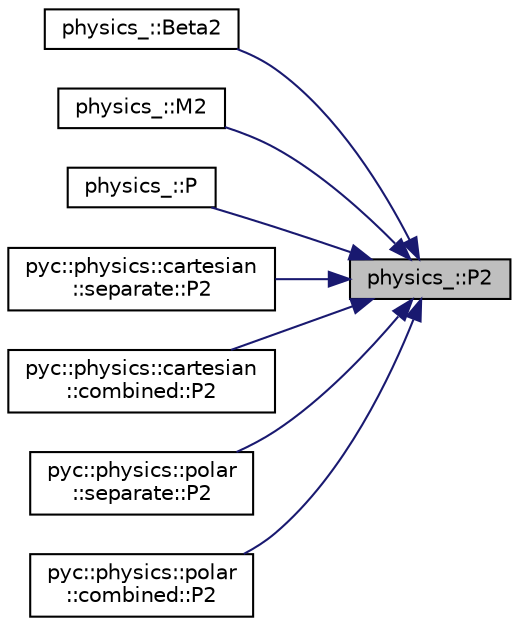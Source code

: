 digraph "physics_::P2"
{
 // INTERACTIVE_SVG=YES
 // LATEX_PDF_SIZE
  edge [fontname="Helvetica",fontsize="10",labelfontname="Helvetica",labelfontsize="10"];
  node [fontname="Helvetica",fontsize="10",shape=record];
  rankdir="RL";
  Node1 [label="physics_::P2",height=0.2,width=0.4,color="black", fillcolor="grey75", style="filled", fontcolor="black",tooltip="Computes the square of the momentum magnitude."];
  Node1 -> Node2 [dir="back",color="midnightblue",fontsize="10",style="solid",fontname="Helvetica"];
  Node2 [label="physics_::Beta2",height=0.2,width=0.4,color="black", fillcolor="white", style="filled",URL="$namespacephysics__.html#a5b55715f9b9c607241139bf3541b03ab",tooltip="Computes the square of the beta factor from a momentum tensor."];
  Node1 -> Node3 [dir="back",color="midnightblue",fontsize="10",style="solid",fontname="Helvetica"];
  Node3 [label="physics_::M2",height=0.2,width=0.4,color="black", fillcolor="white", style="filled",URL="$namespacephysics__.html#a941b75f458038a6d86dc28328606999c",tooltip="Computes the square of the invariant mass from a momentum tensor."];
  Node1 -> Node4 [dir="back",color="midnightblue",fontsize="10",style="solid",fontname="Helvetica"];
  Node4 [label="physics_::P",height=0.2,width=0.4,color="black", fillcolor="white", style="filled",URL="$namespacephysics__.html#ab5a156a8862434e86693193360d27847",tooltip="Computes the momentum magnitude from a momentum tensor."];
  Node1 -> Node5 [dir="back",color="midnightblue",fontsize="10",style="solid",fontname="Helvetica"];
  Node5 [label="pyc::physics::cartesian\l::separate::P2",height=0.2,width=0.4,color="black", fillcolor="white", style="filled",URL="$namespacepyc_1_1physics_1_1cartesian_1_1separate.html#a8cb63afce970e51324566b39dd3ca54a",tooltip=" "];
  Node1 -> Node6 [dir="back",color="midnightblue",fontsize="10",style="solid",fontname="Helvetica"];
  Node6 [label="pyc::physics::cartesian\l::combined::P2",height=0.2,width=0.4,color="black", fillcolor="white", style="filled",URL="$namespacepyc_1_1physics_1_1cartesian_1_1combined.html#aba7856741341e1db62a5a4db61dbb953",tooltip=" "];
  Node1 -> Node7 [dir="back",color="midnightblue",fontsize="10",style="solid",fontname="Helvetica"];
  Node7 [label="pyc::physics::polar\l::separate::P2",height=0.2,width=0.4,color="black", fillcolor="white", style="filled",URL="$namespacepyc_1_1physics_1_1polar_1_1separate.html#a164422e673f81c41b4a16f950beb8cdd",tooltip=" "];
  Node1 -> Node8 [dir="back",color="midnightblue",fontsize="10",style="solid",fontname="Helvetica"];
  Node8 [label="pyc::physics::polar\l::combined::P2",height=0.2,width=0.4,color="black", fillcolor="white", style="filled",URL="$namespacepyc_1_1physics_1_1polar_1_1combined.html#a61c93f07eede4e32cdcf303a8a508946",tooltip=" "];
}
